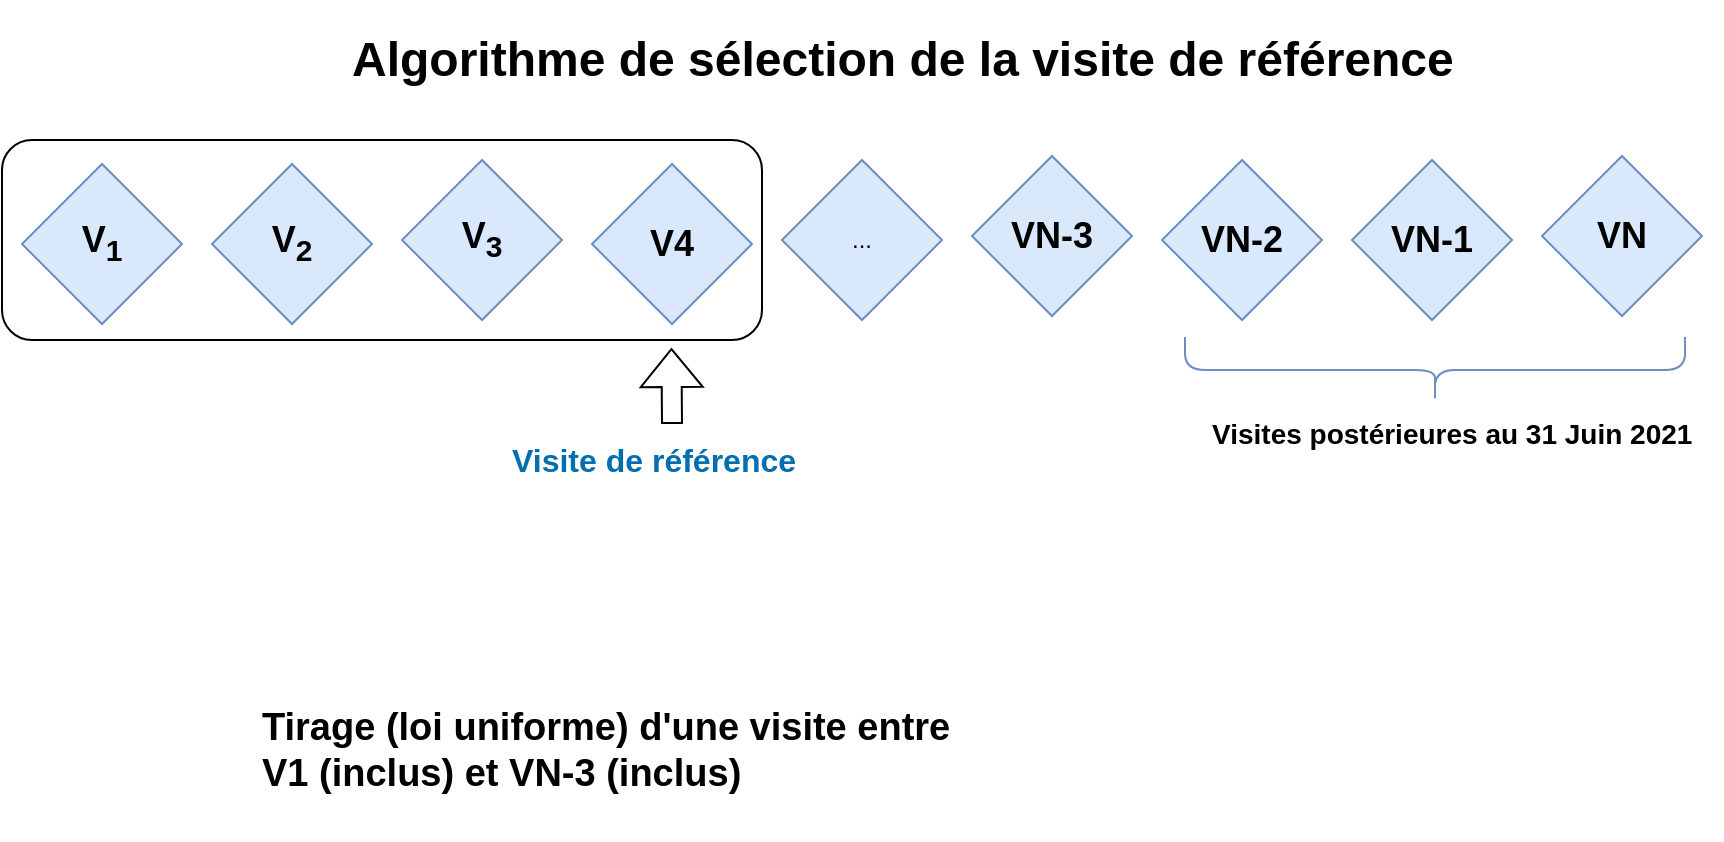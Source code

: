 <mxfile version="22.0.0" type="github">
  <diagram name="Page-1" id="s_K_Jd9jlDhBgt5PAwLs">
    <mxGraphModel dx="1286" dy="293" grid="1" gridSize="10" guides="1" tooltips="1" connect="1" arrows="1" fold="1" page="1" pageScale="1" pageWidth="827" pageHeight="1169" math="0" shadow="0">
      <root>
        <mxCell id="0" />
        <mxCell id="1" parent="0" />
        <mxCell id="0n1geKt-CH7ygtrhN82R-22" value="" style="rounded=1;whiteSpace=wrap;html=1;fillColor=none;strokeWidth=1;" vertex="1" parent="1">
          <mxGeometry x="-130" y="280" width="380" height="100" as="geometry" />
        </mxCell>
        <mxCell id="0n1geKt-CH7ygtrhN82R-1" value="&lt;b&gt;&lt;font style=&quot;font-size: 18px;&quot;&gt;VN-3&lt;/font&gt;&lt;/b&gt;" style="rhombus;whiteSpace=wrap;html=1;flipH=1;flipV=0;fillColor=#dae8fc;strokeColor=#6c8ebf;" vertex="1" parent="1">
          <mxGeometry x="355" y="288" width="80" height="80" as="geometry" />
        </mxCell>
        <mxCell id="0n1geKt-CH7ygtrhN82R-2" value="&lt;b&gt;&lt;font style=&quot;font-size: 18px;&quot;&gt;VN&lt;/font&gt;&lt;/b&gt;" style="rhombus;whiteSpace=wrap;html=1;flipH=1;flipV=0;fillColor=#dae8fc;strokeColor=#6c8ebf;" vertex="1" parent="1">
          <mxGeometry x="640" y="288" width="80" height="80" as="geometry" />
        </mxCell>
        <mxCell id="0n1geKt-CH7ygtrhN82R-4" value="..." style="rhombus;whiteSpace=wrap;html=1;flipH=1;flipV=0;fillColor=#dae8fc;strokeColor=#6c8ebf;" vertex="1" parent="1">
          <mxGeometry x="260" y="290" width="80" height="80" as="geometry" />
        </mxCell>
        <mxCell id="0n1geKt-CH7ygtrhN82R-5" value="&lt;b&gt;&lt;font style=&quot;font-size: 18px;&quot;&gt;VN-2&lt;/font&gt;&lt;/b&gt;" style="rhombus;whiteSpace=wrap;html=1;flipH=1;flipV=0;fillColor=#dae8fc;strokeColor=#6c8ebf;" vertex="1" parent="1">
          <mxGeometry x="450" y="290" width="80" height="80" as="geometry" />
        </mxCell>
        <mxCell id="0n1geKt-CH7ygtrhN82R-6" value="&lt;b&gt;&lt;font style=&quot;font-size: 18px;&quot;&gt;VN-1&lt;/font&gt;&lt;/b&gt;" style="rhombus;whiteSpace=wrap;html=1;flipH=1;flipV=0;fillColor=#dae8fc;strokeColor=#6c8ebf;" vertex="1" parent="1">
          <mxGeometry x="545" y="290" width="80" height="80" as="geometry" />
        </mxCell>
        <mxCell id="0n1geKt-CH7ygtrhN82R-7" value="&lt;b&gt;&lt;font style=&quot;font-size: 18px;&quot;&gt;V&lt;sub&gt;3&lt;/sub&gt;&lt;/font&gt;&lt;/b&gt;" style="rhombus;whiteSpace=wrap;html=1;flipH=1;flipV=0;fillColor=#dae8fc;strokeColor=#6c8ebf;" vertex="1" parent="1">
          <mxGeometry x="70" y="290" width="80" height="80" as="geometry" />
        </mxCell>
        <mxCell id="0n1geKt-CH7ygtrhN82R-8" value="&lt;b&gt;&lt;font style=&quot;font-size: 18px;&quot;&gt;V&lt;sub&gt;1&lt;/sub&gt;&lt;/font&gt;&lt;/b&gt;" style="rhombus;whiteSpace=wrap;html=1;flipH=1;flipV=0;fillColor=#dae8fc;strokeColor=#6c8ebf;" vertex="1" parent="1">
          <mxGeometry x="-120" y="292" width="80" height="80" as="geometry" />
        </mxCell>
        <mxCell id="0n1geKt-CH7ygtrhN82R-9" value="&lt;b&gt;&lt;font style=&quot;font-size: 18px;&quot;&gt;V&lt;sub&gt;2&lt;/sub&gt;&lt;/font&gt;&lt;/b&gt;" style="rhombus;whiteSpace=wrap;html=1;flipH=1;flipV=0;fillColor=#dae8fc;strokeColor=#6c8ebf;" vertex="1" parent="1">
          <mxGeometry x="-25" y="292" width="80" height="80" as="geometry" />
        </mxCell>
        <mxCell id="0n1geKt-CH7ygtrhN82R-10" value="&lt;b&gt;&lt;font style=&quot;font-size: 18px;&quot;&gt;V4&lt;/font&gt;&lt;/b&gt;" style="rhombus;whiteSpace=wrap;html=1;flipH=1;flipV=0;fillColor=#dae8fc;strokeColor=#6c8ebf;" vertex="1" parent="1">
          <mxGeometry x="165" y="292" width="80" height="80" as="geometry" />
        </mxCell>
        <mxCell id="0n1geKt-CH7ygtrhN82R-11" value="&lt;h1&gt;Algorithme de sélection de la visite de référence&lt;br&gt;&lt;/h1&gt;&lt;p&gt;&lt;br&gt;&lt;/p&gt;" style="text;html=1;strokeColor=none;fillColor=none;spacing=5;spacingTop=-20;whiteSpace=wrap;overflow=hidden;rounded=0;" vertex="1" parent="1">
          <mxGeometry x="40" y="220" width="625" height="40" as="geometry" />
        </mxCell>
        <mxCell id="0n1geKt-CH7ygtrhN82R-14" value="" style="shape=curlyBracket;whiteSpace=wrap;html=1;rounded=1;labelPosition=left;verticalLabelPosition=middle;align=right;verticalAlign=middle;flipV=1;rotation=-90;fillColor=#dae8fc;strokeColor=#6c8ebf;" vertex="1" parent="1">
          <mxGeometry x="570" y="270" width="33" height="250" as="geometry" />
        </mxCell>
        <mxCell id="0n1geKt-CH7ygtrhN82R-15" value="&lt;h1 style=&quot;font-size: 14px;&quot;&gt;Visites postérieures au 31 Juin 2021&lt;br&gt;&lt;/h1&gt;&lt;p&gt;&lt;br&gt;&lt;/p&gt;" style="text;html=1;strokeColor=none;fillColor=none;spacing=5;spacingTop=-20;whiteSpace=wrap;overflow=hidden;rounded=0;" vertex="1" parent="1">
          <mxGeometry x="470" y="420" width="260" height="20" as="geometry" />
        </mxCell>
        <mxCell id="0n1geKt-CH7ygtrhN82R-16" value="&lt;h1 style=&quot;font-size: 19px;&quot;&gt;Tirage (loi uniforme) d&#39;une visite entre V1 (inclus) et VN-3 (inclus) &lt;br&gt;&lt;/h1&gt;&lt;p&gt;&lt;br&gt;&lt;/p&gt;" style="text;html=1;strokeColor=none;fillColor=none;spacing=5;spacingTop=-20;whiteSpace=wrap;overflow=hidden;rounded=0;" vertex="1" parent="1">
          <mxGeometry x="-5" y="560" width="360" height="70" as="geometry" />
        </mxCell>
        <mxCell id="0n1geKt-CH7ygtrhN82R-18" value="&lt;h1 style=&quot;font-size: 16px;&quot;&gt;&lt;font style=&quot;font-size: 16px;&quot; color=&quot;#006eaf&quot;&gt;Visite de référence&lt;/font&gt;&lt;br&gt;&lt;/h1&gt;&lt;p&gt;&lt;br&gt;&lt;/p&gt;" style="text;html=1;strokeColor=none;fillColor=none;spacing=5;spacingTop=-20;whiteSpace=wrap;overflow=hidden;rounded=0;" vertex="1" parent="1">
          <mxGeometry x="120" y="430" width="170" height="30" as="geometry" />
        </mxCell>
        <mxCell id="0n1geKt-CH7ygtrhN82R-24" value="" style="shape=flexArrow;endArrow=classic;html=1;rounded=0;" edge="1" parent="1">
          <mxGeometry width="50" height="50" relative="1" as="geometry">
            <mxPoint x="205" y="422" as="sourcePoint" />
            <mxPoint x="204.72" y="384" as="targetPoint" />
          </mxGeometry>
        </mxCell>
      </root>
    </mxGraphModel>
  </diagram>
</mxfile>
